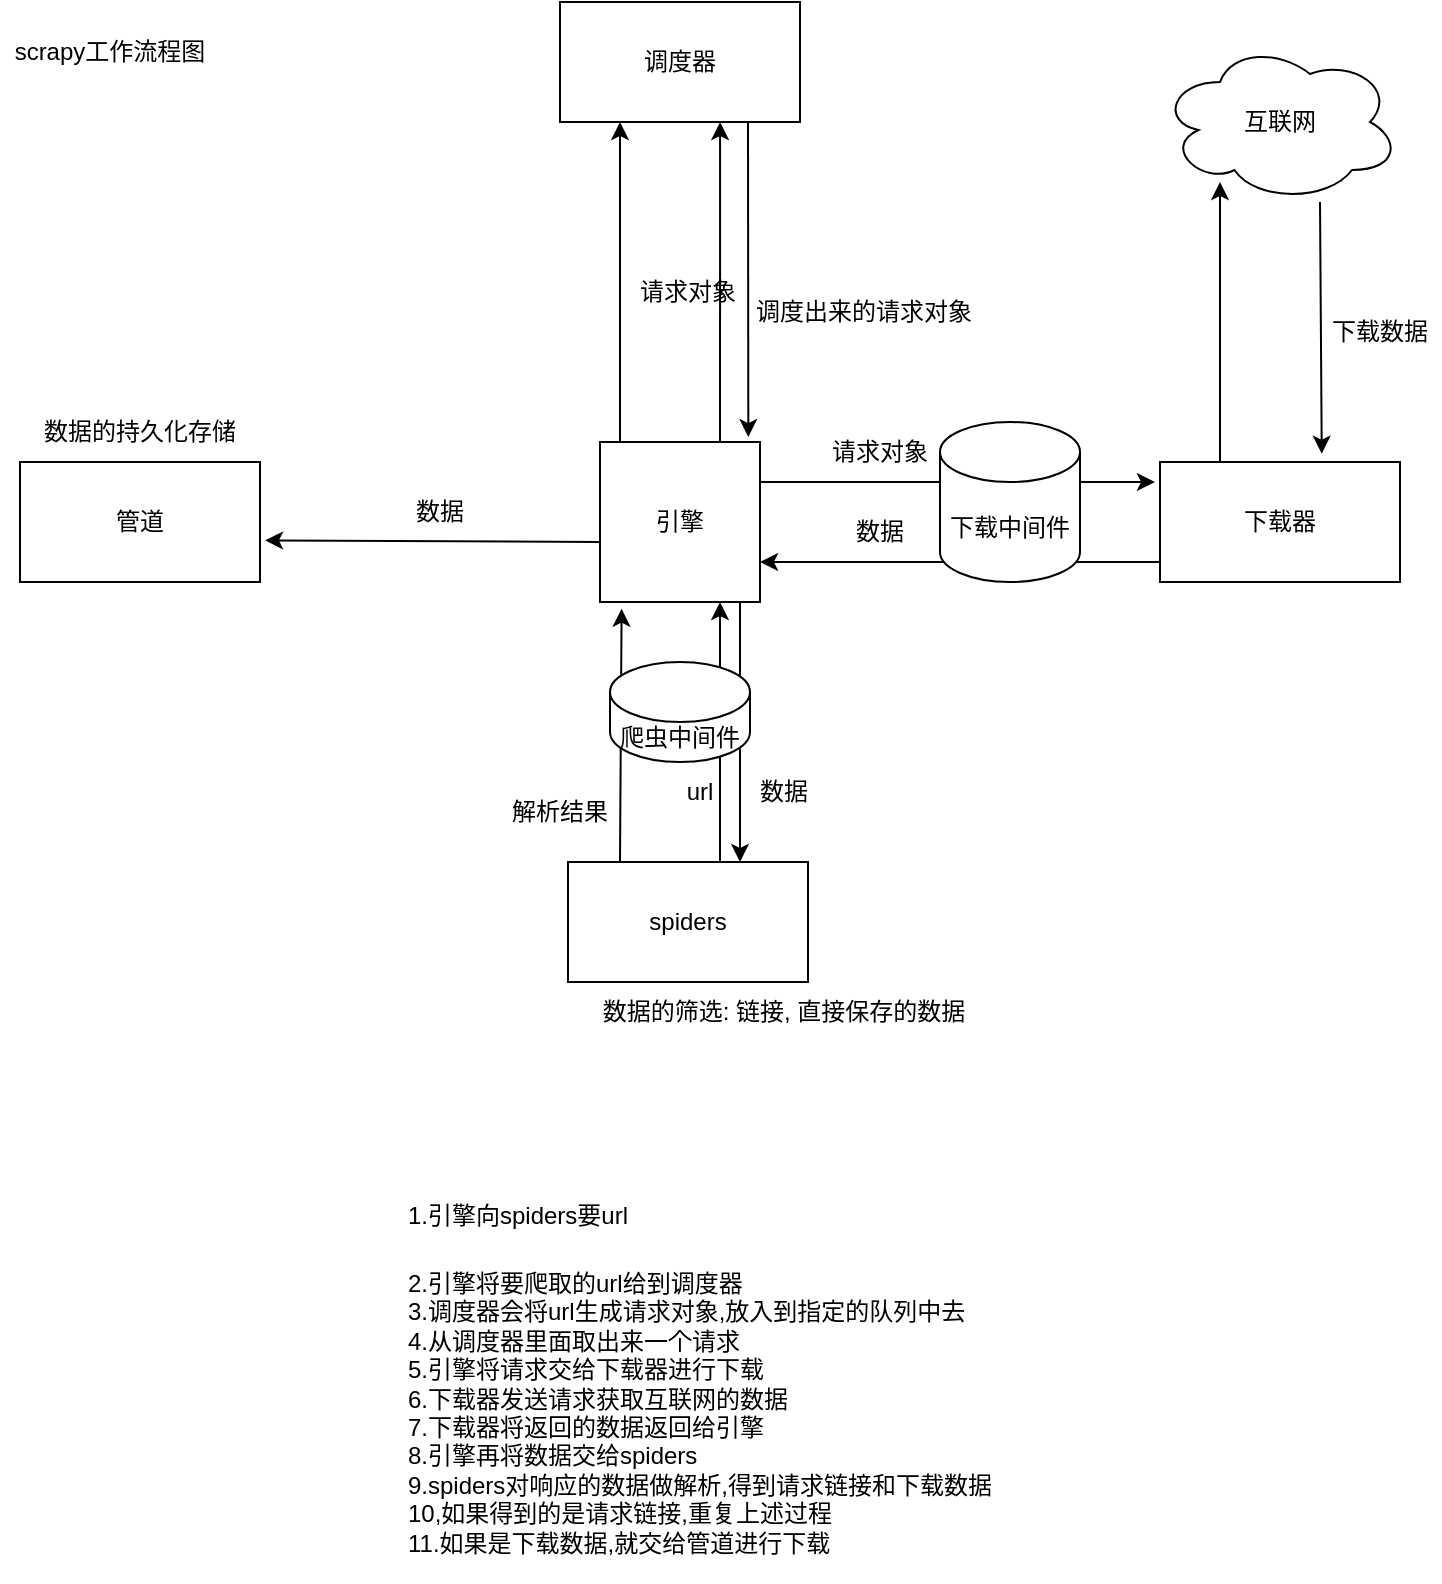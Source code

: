 <mxfile version="20.0.4" type="github">
  <diagram id="6QtAqn_zn2BmajvTOSDd" name="Page-1">
    <mxGraphModel dx="985" dy="610" grid="1" gridSize="10" guides="1" tooltips="1" connect="1" arrows="1" fold="1" page="1" pageScale="1" pageWidth="827" pageHeight="1169" math="0" shadow="0">
      <root>
        <mxCell id="0" />
        <mxCell id="1" parent="0" />
        <mxCell id="oYfWYS8ArgQJdPDi_rlv-1" value="scrapy工作流程图" style="text;html=1;strokeColor=none;fillColor=none;align=center;verticalAlign=middle;whiteSpace=wrap;rounded=0;" vertex="1" parent="1">
          <mxGeometry x="70" y="170" width="110" height="30" as="geometry" />
        </mxCell>
        <mxCell id="oYfWYS8ArgQJdPDi_rlv-2" value="引擎" style="whiteSpace=wrap;html=1;aspect=fixed;" vertex="1" parent="1">
          <mxGeometry x="370" y="380" width="80" height="80" as="geometry" />
        </mxCell>
        <mxCell id="oYfWYS8ArgQJdPDi_rlv-3" value="调度器" style="rounded=0;whiteSpace=wrap;html=1;" vertex="1" parent="1">
          <mxGeometry x="350" y="160" width="120" height="60" as="geometry" />
        </mxCell>
        <mxCell id="oYfWYS8ArgQJdPDi_rlv-4" value="下载器" style="rounded=0;whiteSpace=wrap;html=1;" vertex="1" parent="1">
          <mxGeometry x="650" y="390" width="120" height="60" as="geometry" />
        </mxCell>
        <mxCell id="oYfWYS8ArgQJdPDi_rlv-5" value="spiders" style="rounded=0;whiteSpace=wrap;html=1;" vertex="1" parent="1">
          <mxGeometry x="354" y="590" width="120" height="60" as="geometry" />
        </mxCell>
        <mxCell id="oYfWYS8ArgQJdPDi_rlv-6" value="管道" style="rounded=0;whiteSpace=wrap;html=1;" vertex="1" parent="1">
          <mxGeometry x="80" y="390" width="120" height="60" as="geometry" />
        </mxCell>
        <mxCell id="oYfWYS8ArgQJdPDi_rlv-7" value="" style="endArrow=classic;html=1;rounded=0;entryX=0.75;entryY=1;entryDx=0;entryDy=0;" edge="1" parent="1" target="oYfWYS8ArgQJdPDi_rlv-2">
          <mxGeometry width="50" height="50" relative="1" as="geometry">
            <mxPoint x="430" y="590" as="sourcePoint" />
            <mxPoint x="480" y="540" as="targetPoint" />
          </mxGeometry>
        </mxCell>
        <mxCell id="oYfWYS8ArgQJdPDi_rlv-8" value="url" style="text;html=1;strokeColor=none;fillColor=none;align=center;verticalAlign=middle;whiteSpace=wrap;rounded=0;" vertex="1" parent="1">
          <mxGeometry x="390" y="540" width="60" height="30" as="geometry" />
        </mxCell>
        <mxCell id="oYfWYS8ArgQJdPDi_rlv-9" value="" style="endArrow=classic;html=1;rounded=0;entryX=0.667;entryY=1;entryDx=0;entryDy=0;entryPerimeter=0;" edge="1" parent="1" target="oYfWYS8ArgQJdPDi_rlv-3">
          <mxGeometry width="50" height="50" relative="1" as="geometry">
            <mxPoint x="430" y="380" as="sourcePoint" />
            <mxPoint x="480" y="330" as="targetPoint" />
          </mxGeometry>
        </mxCell>
        <mxCell id="oYfWYS8ArgQJdPDi_rlv-10" value="请求对象" style="text;html=1;strokeColor=none;fillColor=none;align=center;verticalAlign=middle;whiteSpace=wrap;rounded=0;" vertex="1" parent="1">
          <mxGeometry x="384" y="290" width="60" height="30" as="geometry" />
        </mxCell>
        <mxCell id="oYfWYS8ArgQJdPDi_rlv-11" value="" style="endArrow=classic;html=1;rounded=0;entryX=0.927;entryY=-0.031;entryDx=0;entryDy=0;entryPerimeter=0;" edge="1" parent="1" target="oYfWYS8ArgQJdPDi_rlv-2">
          <mxGeometry width="50" height="50" relative="1" as="geometry">
            <mxPoint x="444" y="220" as="sourcePoint" />
            <mxPoint x="494" y="170" as="targetPoint" />
          </mxGeometry>
        </mxCell>
        <mxCell id="oYfWYS8ArgQJdPDi_rlv-12" value="调度出来的请求对象" style="text;html=1;strokeColor=none;fillColor=none;align=center;verticalAlign=middle;whiteSpace=wrap;rounded=0;" vertex="1" parent="1">
          <mxGeometry x="444" y="300" width="116" height="30" as="geometry" />
        </mxCell>
        <mxCell id="oYfWYS8ArgQJdPDi_rlv-14" value="互联网" style="ellipse;shape=cloud;whiteSpace=wrap;html=1;" vertex="1" parent="1">
          <mxGeometry x="650" y="180" width="120" height="80" as="geometry" />
        </mxCell>
        <mxCell id="oYfWYS8ArgQJdPDi_rlv-15" value="" style="endArrow=classic;html=1;rounded=0;entryX=-0.021;entryY=0.167;entryDx=0;entryDy=0;entryPerimeter=0;" edge="1" parent="1" target="oYfWYS8ArgQJdPDi_rlv-4">
          <mxGeometry width="50" height="50" relative="1" as="geometry">
            <mxPoint x="450" y="400" as="sourcePoint" />
            <mxPoint x="500" y="350" as="targetPoint" />
          </mxGeometry>
        </mxCell>
        <mxCell id="oYfWYS8ArgQJdPDi_rlv-16" value="请求对象" style="text;html=1;strokeColor=none;fillColor=none;align=center;verticalAlign=middle;whiteSpace=wrap;rounded=0;" vertex="1" parent="1">
          <mxGeometry x="480" y="370" width="60" height="30" as="geometry" />
        </mxCell>
        <mxCell id="oYfWYS8ArgQJdPDi_rlv-17" value="" style="endArrow=classic;html=1;rounded=0;entryX=0.25;entryY=0.875;entryDx=0;entryDy=0;entryPerimeter=0;" edge="1" parent="1" target="oYfWYS8ArgQJdPDi_rlv-14">
          <mxGeometry width="50" height="50" relative="1" as="geometry">
            <mxPoint x="680" y="390" as="sourcePoint" />
            <mxPoint x="730" y="340" as="targetPoint" />
          </mxGeometry>
        </mxCell>
        <mxCell id="oYfWYS8ArgQJdPDi_rlv-18" value="" style="endArrow=classic;html=1;rounded=0;entryX=0.674;entryY=-0.069;entryDx=0;entryDy=0;entryPerimeter=0;" edge="1" parent="1" target="oYfWYS8ArgQJdPDi_rlv-4">
          <mxGeometry width="50" height="50" relative="1" as="geometry">
            <mxPoint x="730" y="260" as="sourcePoint" />
            <mxPoint x="780" y="210" as="targetPoint" />
          </mxGeometry>
        </mxCell>
        <mxCell id="oYfWYS8ArgQJdPDi_rlv-19" value="下载数据" style="text;html=1;strokeColor=none;fillColor=none;align=center;verticalAlign=middle;whiteSpace=wrap;rounded=0;" vertex="1" parent="1">
          <mxGeometry x="730" y="310" width="60" height="30" as="geometry" />
        </mxCell>
        <mxCell id="oYfWYS8ArgQJdPDi_rlv-20" value="" style="endArrow=classic;html=1;rounded=0;entryX=1;entryY=0.75;entryDx=0;entryDy=0;" edge="1" parent="1" target="oYfWYS8ArgQJdPDi_rlv-2">
          <mxGeometry width="50" height="50" relative="1" as="geometry">
            <mxPoint x="650" y="440" as="sourcePoint" />
            <mxPoint x="700" y="390" as="targetPoint" />
          </mxGeometry>
        </mxCell>
        <mxCell id="oYfWYS8ArgQJdPDi_rlv-21" value="数据" style="text;html=1;strokeColor=none;fillColor=none;align=center;verticalAlign=middle;whiteSpace=wrap;rounded=0;" vertex="1" parent="1">
          <mxGeometry x="480" y="410" width="60" height="30" as="geometry" />
        </mxCell>
        <mxCell id="oYfWYS8ArgQJdPDi_rlv-22" value="" style="endArrow=classic;html=1;rounded=0;" edge="1" parent="1">
          <mxGeometry width="50" height="50" relative="1" as="geometry">
            <mxPoint x="440" y="460" as="sourcePoint" />
            <mxPoint x="440" y="590" as="targetPoint" />
          </mxGeometry>
        </mxCell>
        <mxCell id="oYfWYS8ArgQJdPDi_rlv-23" value="数据" style="text;html=1;strokeColor=none;fillColor=none;align=center;verticalAlign=middle;whiteSpace=wrap;rounded=0;" vertex="1" parent="1">
          <mxGeometry x="432" y="540" width="60" height="30" as="geometry" />
        </mxCell>
        <mxCell id="oYfWYS8ArgQJdPDi_rlv-24" value="数据的筛选: 链接, 直接保存的数据" style="text;html=1;strokeColor=none;fillColor=none;align=center;verticalAlign=middle;whiteSpace=wrap;rounded=0;" vertex="1" parent="1">
          <mxGeometry x="354" y="650" width="216" height="30" as="geometry" />
        </mxCell>
        <mxCell id="oYfWYS8ArgQJdPDi_rlv-25" value="" style="endArrow=classic;html=1;rounded=0;entryX=0.135;entryY=1.042;entryDx=0;entryDy=0;entryPerimeter=0;" edge="1" parent="1" target="oYfWYS8ArgQJdPDi_rlv-2">
          <mxGeometry width="50" height="50" relative="1" as="geometry">
            <mxPoint x="380" y="590" as="sourcePoint" />
            <mxPoint x="430" y="540" as="targetPoint" />
          </mxGeometry>
        </mxCell>
        <mxCell id="oYfWYS8ArgQJdPDi_rlv-26" value="解析结果" style="text;html=1;strokeColor=none;fillColor=none;align=center;verticalAlign=middle;whiteSpace=wrap;rounded=0;" vertex="1" parent="1">
          <mxGeometry x="320" y="550" width="60" height="30" as="geometry" />
        </mxCell>
        <mxCell id="oYfWYS8ArgQJdPDi_rlv-27" value="" style="endArrow=classic;html=1;rounded=0;entryX=0.25;entryY=1;entryDx=0;entryDy=0;" edge="1" parent="1" target="oYfWYS8ArgQJdPDi_rlv-3">
          <mxGeometry width="50" height="50" relative="1" as="geometry">
            <mxPoint x="380" y="380" as="sourcePoint" />
            <mxPoint x="430" y="330" as="targetPoint" />
          </mxGeometry>
        </mxCell>
        <mxCell id="oYfWYS8ArgQJdPDi_rlv-28" value="" style="endArrow=classic;html=1;rounded=0;entryX=1.021;entryY=0.653;entryDx=0;entryDy=0;entryPerimeter=0;" edge="1" parent="1" target="oYfWYS8ArgQJdPDi_rlv-6">
          <mxGeometry width="50" height="50" relative="1" as="geometry">
            <mxPoint x="370" y="430" as="sourcePoint" />
            <mxPoint x="420" y="380" as="targetPoint" />
          </mxGeometry>
        </mxCell>
        <mxCell id="oYfWYS8ArgQJdPDi_rlv-29" value="数据" style="text;html=1;strokeColor=none;fillColor=none;align=center;verticalAlign=middle;whiteSpace=wrap;rounded=0;" vertex="1" parent="1">
          <mxGeometry x="260" y="400" width="60" height="30" as="geometry" />
        </mxCell>
        <mxCell id="oYfWYS8ArgQJdPDi_rlv-30" value="数据的持久化存储" style="text;html=1;strokeColor=none;fillColor=none;align=center;verticalAlign=middle;whiteSpace=wrap;rounded=0;" vertex="1" parent="1">
          <mxGeometry x="80" y="360" width="120" height="30" as="geometry" />
        </mxCell>
        <mxCell id="oYfWYS8ArgQJdPDi_rlv-35" value="&lt;h1 style=&quot;text-align: left;&quot;&gt;&lt;span style=&quot;font-size: 12px; font-weight: 400;&quot;&gt;1.引擎向spiders要url&lt;/span&gt;&lt;/h1&gt;&lt;div style=&quot;text-align: left;&quot;&gt;&lt;span style=&quot;font-size: 12px; font-weight: 400;&quot;&gt;2.引擎将要爬取的url给到调度器&lt;/span&gt;&lt;/div&gt;&lt;div style=&quot;text-align: left;&quot;&gt;&lt;span style=&quot;font-size: 12px; font-weight: 400;&quot;&gt;3.调度器会将url生成请求对象,放入到指定的队列中去&lt;/span&gt;&lt;/div&gt;&lt;div style=&quot;text-align: left;&quot;&gt;&lt;span style=&quot;font-size: 12px; font-weight: 400;&quot;&gt;4.从调度器里面取出来一个请求&lt;/span&gt;&lt;/div&gt;&lt;div style=&quot;text-align: left;&quot;&gt;&lt;span style=&quot;font-size: 12px; font-weight: 400;&quot;&gt;5.引擎将请求交给下载器进行下载&lt;/span&gt;&lt;/div&gt;&lt;div style=&quot;text-align: left;&quot;&gt;&lt;span style=&quot;font-size: 12px; font-weight: 400;&quot;&gt;6.下载器发送请求获取互联网的数据&lt;/span&gt;&lt;/div&gt;&lt;div style=&quot;text-align: left;&quot;&gt;&lt;span style=&quot;font-size: 12px; font-weight: 400;&quot;&gt;7.下载器将返回的数据返回给引擎&lt;/span&gt;&lt;/div&gt;&lt;div style=&quot;text-align: left;&quot;&gt;&lt;span style=&quot;font-size: 12px; font-weight: 400;&quot;&gt;8.引擎再将数据交给spiders&lt;/span&gt;&lt;/div&gt;&lt;div style=&quot;text-align: left;&quot;&gt;&lt;span style=&quot;font-size: 12px; font-weight: 400;&quot;&gt;9.spiders对响应的数据做解析,得到请求链接和下载数据&lt;/span&gt;&lt;/div&gt;&lt;div style=&quot;text-align: left;&quot;&gt;&lt;span style=&quot;font-size: 12px; font-weight: 400;&quot;&gt;10,如果得到的是请求链接,重复上述过程&lt;/span&gt;&lt;/div&gt;&lt;div style=&quot;text-align: left;&quot;&gt;&lt;span style=&quot;font-size: 12px; font-weight: 400;&quot;&gt;11.如果是下载数据,就交给管道进行下载&lt;/span&gt;&lt;/div&gt;" style="text;html=1;strokeColor=none;fillColor=none;align=center;verticalAlign=middle;whiteSpace=wrap;rounded=0;" vertex="1" parent="1">
          <mxGeometry x="100" y="720" width="640" height="230" as="geometry" />
        </mxCell>
        <mxCell id="oYfWYS8ArgQJdPDi_rlv-37" value="下载中间件" style="shape=cylinder3;whiteSpace=wrap;html=1;boundedLbl=1;backgroundOutline=1;size=15;" vertex="1" parent="1">
          <mxGeometry x="540" y="370" width="70" height="80" as="geometry" />
        </mxCell>
        <mxCell id="oYfWYS8ArgQJdPDi_rlv-38" value="爬虫中间件" style="shape=cylinder3;whiteSpace=wrap;html=1;boundedLbl=1;backgroundOutline=1;size=15;" vertex="1" parent="1">
          <mxGeometry x="375" y="490" width="70" height="50" as="geometry" />
        </mxCell>
      </root>
    </mxGraphModel>
  </diagram>
</mxfile>
